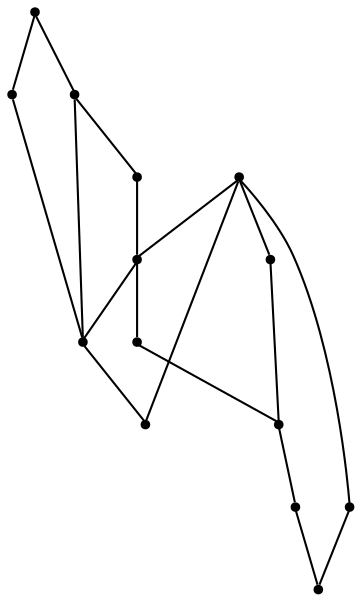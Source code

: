 graph {
  node [shape=point,comment="{\"directed\":false,\"doi\":\"10.4230/LIPIcs.GD.2024.11\",\"figure\":\"8 (4)\"}"]

  v0 [pos="1940.0968306988966,799.6146384698366"]
  v1 [pos="1988.456065514495,758.2341261918301"]
  v2 [pos="1895.0969170184726,758.2549806129549"]
  v3 [pos="1841.2946445617463,796.6311846379447"]
  v4 [pos="1848.4173745683636,889.8845262418246"]
  v5 [pos="1806.0765604272408,844.9829229824404"]
  v6 [pos="1801.7380229056653,758.2341261918301"]
  v7 [pos="1708.3788744096432,758.2298027142799"]
  v8 [pos="1663.8542121697503,724.141216808109"]
  v9 [pos="1630.2699042305128,659.6306082806015"]
  v10 [pos="1615.0198531052283,758.2298027142799"]
  v11 [pos="1521.6608635987154,843.4371525971162"]
  v12 [pos="1521.6608318008139,758.2341261918301"]
  v13 [pos="1428.3016833047914,758.2132717707053"]

  v0 -- v1 [id="-1",pos="1940.0968306988966,799.6146384698366 1969.2340112818597,795.0770852002809 1985.4426737531685,778.8681771226799 1988.456065514495,758.2341261918301"]
  v13 -- v11 [id="-257",pos="1428.3016833047914,758.2132717707053 1430.656540519524,809.7818045737029 1474.3686073785282,849.6623880445283 1521.6608635987154,843.4371525971162"]
  v13 -- v12 [id="-258",pos="1428.3016833047914,758.2132717707053 1432.0653147615471,783.9892091198647 1456.0134593430823,801.831501583735 1481.795579709714,798.0688680845122 1502.434580245139,795.0562307791561 1518.6474400394873,778.8515190180009 1521.6608318008139,758.2341261918301"]
  v12 -- v9 [id="-260",pos="1521.6608318008139,758.2341261918301 1521.6608635987154,758.2132717707053 1519.5352374581691,712.570001369794 1532.134583690232,688.4899480897262 1544.7339299222947,664.4099583902107 1572.0621914667913,661.8889894950928 1605.3589191820117,661.1014807754225 1613.3724280444287,660.9119506730977 1621.7321229477989,660.8223367339624 1630.2699042305128,659.6306082806015"]
  v12 -- v10 [id="-261",pos="1521.6608318008139,758.2341261918301 1528.1668415017243,732.437334421546 1554.3365146956803,716.8159742269156 1580.118635062312,723.3203918790808 1597.28581348594,727.6496552595971 1610.6895194423214,741.0501467655398 1615.0198531052283,758.2298027142799"]
  v11 -- v10 [id="-262",pos="1521.6608635987154,843.4371525971162 1574.1876904157305,845.0997204568498 1612.8150183912603,806.4816560112541 1615.0198531052283,758.2298027142799"]
  v9 -- v6 [id="-263",pos="1630.2699042305128,659.6306082806015 1657.202103056541,660.7751260972774 1685.8962621513183,661.5182264030287 1711.0339038175118,662.3598670647585 1744.1388265889825,663.4682032508795 1771.0837326291946,664.7391149090008 1785.483476062037,688.4316447233499 1799.883346686487,712.1241109571469 1801.738054703567,758.2341261918301 1801.7380229056653,758.2341261918301"]
  v10 -- v8 [id="-264",pos="1615.0198531052283,758.2298027142799 1621.5257356145319,732.4581888426708 1647.6954088084879,716.8368286480404 1663.8542121697503,724.141216808109"]
  v8 -- v7 [id="-268",pos="1663.8542121697503,724.141216808109 1690.6447075987476,727.6705096807219 1704.048413555129,741.0710011866646 1708.3788744096432,758.2298027142799"]
  v7 -- v5 [id="-269",pos="1708.3788744096432,758.2298027142799 1710.7337316243757,809.7818045737029 1754.4457984833798,849.6623880445283 1806.0765604272408,844.9829229824404"]
  v7 -- v6 [id="-270",pos="1708.3788744096432,758.2298027142799 1714.884884110554,732.4581888426708 1741.05455730451,716.8368286480404 1766.8366776711416,723.3370499837597 1784.0038560947696,727.6705096807219 1797.407562051151,741.0710011866646 1801.7380229056653,758.2341261918301"]
  v7 -- v4 [id="-271",pos="1708.3788744096432,758.2298027142799 1711.9131793985073,835.5577419228622 1777.4771459597773,895.3723544447076 1848.4173745683636,889.8845262418246"]
  v6 -- v10 [id="-272",pos="1801.7380229056653,758.2341261918301 1795.7112075851107,716.9783589572594 1763.3022772885722,684.5730681708426 1722.0367409952341,678.5353317718972 1670.4766975850102,670.9975394046663 1622.5634919381746,706.669662544174 1615.0198531052283,758.2298027142799"]
  v6 -- v3 [id="-274",pos="1801.7380229056653,758.2341261918301 1805.5016543624208,784.0058672245436 1829.4497989439558,801.8523560048598 1841.2946445617463,796.6311846379447"]
  v5 -- v2 [id="-276",pos="1806.0765604272408,844.9829229824404 1854.264881520582,845.0997204568498 1892.892209496112,806.4816560112541 1895.0969170184726,758.2549806129549"]
  v4 -- v1 [id="-280",pos="1848.4173745683636,889.8845262418246 1927.2100314344239,888.5304512214128 1985.1468260746792,830.6075508694652 1988.456065514495,758.2341261918301"]
  v3 -- v2 [id="-281",pos="1841.2946445617463,796.6311846379447 1875.8751171690521,795.0770852002809 1892.083779640361,778.8681771226799 1895.0969170184726,758.2549806129549"]
  v2 -- v0 [id="-282",pos="1895.0969170184726,758.2549806129549 1898.8605484752284,784.0058672245436 1922.8086930567633,801.8523560048598 1940.0968306988966,799.6146384698366"]
}